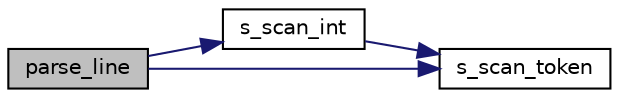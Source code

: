 digraph "parse_line"
{
  edge [fontname="Helvetica",fontsize="10",labelfontname="Helvetica",labelfontsize="10"];
  node [fontname="Helvetica",fontsize="10",shape=record];
  rankdir="LR";
  Node4734 [label="parse_line",height=0.2,width=0.4,color="black", fillcolor="grey75", style="filled", fontcolor="black"];
  Node4734 -> Node4735 [color="midnightblue",fontsize="10",style="solid",fontname="Helvetica"];
  Node4735 [label="s_scan_int",height=0.2,width=0.4,color="black", fillcolor="white", style="filled",URL="$d4/d74/util_8_c.html#ab43cab8ae063700a2fc82113b69eea5f"];
  Node4735 -> Node4736 [color="midnightblue",fontsize="10",style="solid",fontname="Helvetica"];
  Node4736 [label="s_scan_token",height=0.2,width=0.4,color="black", fillcolor="white", style="filled",URL="$d4/d74/util_8_c.html#a8d1a4ad92d09138f7a1a7e389469ed45"];
  Node4734 -> Node4736 [color="midnightblue",fontsize="10",style="solid",fontname="Helvetica"];
}
